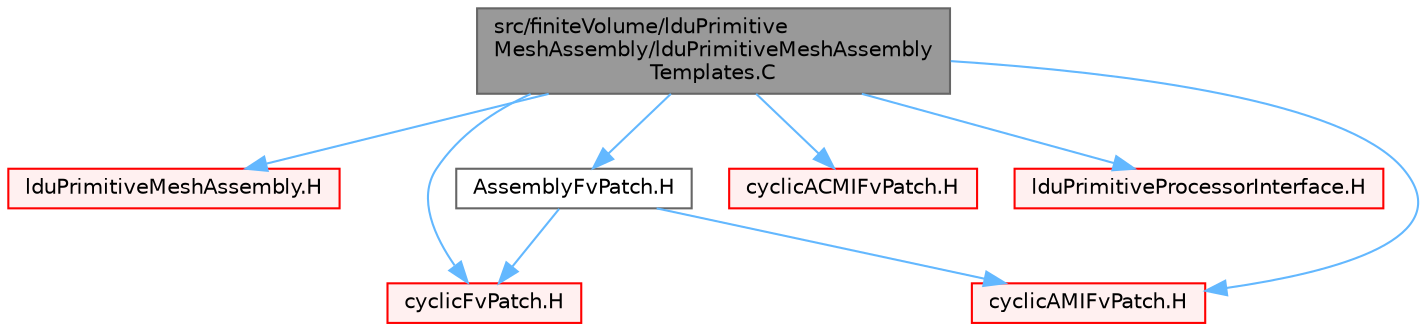 digraph "src/finiteVolume/lduPrimitiveMeshAssembly/lduPrimitiveMeshAssemblyTemplates.C"
{
 // LATEX_PDF_SIZE
  bgcolor="transparent";
  edge [fontname=Helvetica,fontsize=10,labelfontname=Helvetica,labelfontsize=10];
  node [fontname=Helvetica,fontsize=10,shape=box,height=0.2,width=0.4];
  Node1 [id="Node000001",label="src/finiteVolume/lduPrimitive\lMeshAssembly/lduPrimitiveMeshAssembly\lTemplates.C",height=0.2,width=0.4,color="gray40", fillcolor="grey60", style="filled", fontcolor="black",tooltip=" "];
  Node1 -> Node2 [id="edge1_Node000001_Node000002",color="steelblue1",style="solid",tooltip=" "];
  Node2 [id="Node000002",label="lduPrimitiveMeshAssembly.H",height=0.2,width=0.4,color="red", fillcolor="#FFF0F0", style="filled",URL="$lduPrimitiveMeshAssembly_8H.html",tooltip=" "];
  Node1 -> Node343 [id="edge2_Node000001_Node000343",color="steelblue1",style="solid",tooltip=" "];
  Node343 [id="Node000343",label="cyclicFvPatch.H",height=0.2,width=0.4,color="red", fillcolor="#FFF0F0", style="filled",URL="$cyclicFvPatch_8H.html",tooltip=" "];
  Node1 -> Node353 [id="edge3_Node000001_Node000353",color="steelblue1",style="solid",tooltip=" "];
  Node353 [id="Node000353",label="cyclicAMIFvPatch.H",height=0.2,width=0.4,color="red", fillcolor="#FFF0F0", style="filled",URL="$cyclicAMIFvPatch_8H.html",tooltip=" "];
  Node1 -> Node395 [id="edge4_Node000001_Node000395",color="steelblue1",style="solid",tooltip=" "];
  Node395 [id="Node000395",label="cyclicACMIFvPatch.H",height=0.2,width=0.4,color="red", fillcolor="#FFF0F0", style="filled",URL="$cyclicACMIFvPatch_8H.html",tooltip=" "];
  Node1 -> Node408 [id="edge5_Node000001_Node000408",color="steelblue1",style="solid",tooltip=" "];
  Node408 [id="Node000408",label="lduPrimitiveProcessorInterface.H",height=0.2,width=0.4,color="red", fillcolor="#FFF0F0", style="filled",URL="$lduPrimitiveProcessorInterface_8H.html",tooltip=" "];
  Node1 -> Node413 [id="edge6_Node000001_Node000413",color="steelblue1",style="solid",tooltip=" "];
  Node413 [id="Node000413",label="AssemblyFvPatch.H",height=0.2,width=0.4,color="grey40", fillcolor="white", style="filled",URL="$AssemblyFvPatch_8H.html",tooltip=" "];
  Node413 -> Node343 [id="edge7_Node000413_Node000343",color="steelblue1",style="solid",tooltip=" "];
  Node413 -> Node353 [id="edge8_Node000413_Node000353",color="steelblue1",style="solid",tooltip=" "];
}
